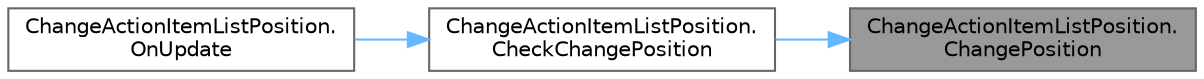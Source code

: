 digraph "ChangeActionItemListPosition.ChangePosition"
{
 // LATEX_PDF_SIZE
  bgcolor="transparent";
  edge [fontname=Helvetica,fontsize=10,labelfontname=Helvetica,labelfontsize=10];
  node [fontname=Helvetica,fontsize=10,shape=box,height=0.2,width=0.4];
  rankdir="RL";
  Node1 [id="Node000001",label="ChangeActionItemListPosition.\lChangePosition",height=0.2,width=0.4,color="gray40", fillcolor="grey60", style="filled", fontcolor="black",tooltip=" "];
  Node1 -> Node2 [id="edge1_Node000001_Node000002",dir="back",color="steelblue1",style="solid",tooltip=" "];
  Node2 [id="Node000002",label="ChangeActionItemListPosition.\lCheckChangePosition",height=0.2,width=0.4,color="grey40", fillcolor="white", style="filled",URL="$class_change_action_item_list_position.html#a7d513168ea28a1fd08bd8d544364726b",tooltip=" "];
  Node2 -> Node3 [id="edge2_Node000002_Node000003",dir="back",color="steelblue1",style="solid",tooltip=" "];
  Node3 [id="Node000003",label="ChangeActionItemListPosition.\lOnUpdate",height=0.2,width=0.4,color="grey40", fillcolor="white", style="filled",URL="$class_change_action_item_list_position.html#a6280b050984d34650ba1a81e4db323ab",tooltip=" "];
}
